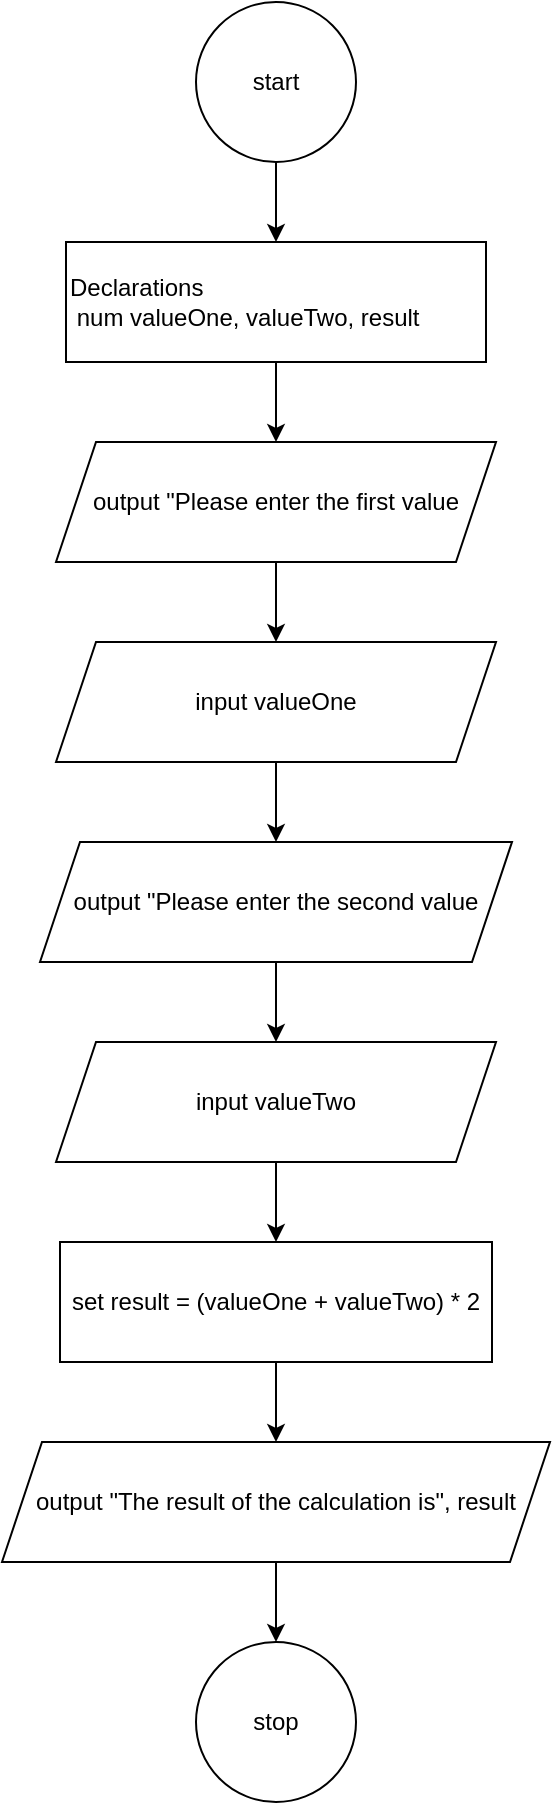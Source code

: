 <mxfile version="18.1.3" type="github">
  <diagram id="C5RBs43oDa-KdzZeNtuy" name="Page-1">
    <mxGraphModel dx="2370" dy="1287" grid="1" gridSize="10" guides="1" tooltips="1" connect="1" arrows="1" fold="1" page="1" pageScale="1" pageWidth="827" pageHeight="1169" math="0" shadow="0">
      <root>
        <mxCell id="WIyWlLk6GJQsqaUBKTNV-0" />
        <mxCell id="WIyWlLk6GJQsqaUBKTNV-1" parent="WIyWlLk6GJQsqaUBKTNV-0" />
        <mxCell id="I72ObrQ_RLQi7YqDiPYS-1" style="edgeStyle=orthogonalEdgeStyle;rounded=0;orthogonalLoop=1;jettySize=auto;html=1;exitX=0.5;exitY=1;exitDx=0;exitDy=0;entryX=0.5;entryY=0;entryDx=0;entryDy=0;" edge="1" parent="WIyWlLk6GJQsqaUBKTNV-1" source="I72ObrQ_RLQi7YqDiPYS-0" target="I72ObrQ_RLQi7YqDiPYS-2">
          <mxGeometry relative="1" as="geometry">
            <mxPoint x="414" y="220" as="targetPoint" />
          </mxGeometry>
        </mxCell>
        <mxCell id="I72ObrQ_RLQi7YqDiPYS-0" value="start" style="ellipse;whiteSpace=wrap;html=1;aspect=fixed;" vertex="1" parent="WIyWlLk6GJQsqaUBKTNV-1">
          <mxGeometry x="374" y="50" width="80" height="80" as="geometry" />
        </mxCell>
        <mxCell id="I72ObrQ_RLQi7YqDiPYS-5" style="edgeStyle=orthogonalEdgeStyle;rounded=0;orthogonalLoop=1;jettySize=auto;html=1;exitX=0.5;exitY=1;exitDx=0;exitDy=0;entryX=0.5;entryY=0;entryDx=0;entryDy=0;" edge="1" parent="WIyWlLk6GJQsqaUBKTNV-1" source="I72ObrQ_RLQi7YqDiPYS-2" target="I72ObrQ_RLQi7YqDiPYS-4">
          <mxGeometry relative="1" as="geometry" />
        </mxCell>
        <mxCell id="I72ObrQ_RLQi7YqDiPYS-2" value="Declarations&lt;br&gt;&lt;div style=&quot;&quot;&gt;&lt;span style=&quot;background-color: initial; white-space: pre;&quot;&gt;	&lt;/span&gt;&lt;span style=&quot;background-color: initial;&quot;&gt;num valueOne, valueTwo, result&lt;/span&gt;&lt;/div&gt;" style="rounded=0;whiteSpace=wrap;html=1;align=left;" vertex="1" parent="WIyWlLk6GJQsqaUBKTNV-1">
          <mxGeometry x="309" y="170" width="210" height="60" as="geometry" />
        </mxCell>
        <mxCell id="I72ObrQ_RLQi7YqDiPYS-7" style="edgeStyle=orthogonalEdgeStyle;rounded=0;orthogonalLoop=1;jettySize=auto;html=1;exitX=0.5;exitY=1;exitDx=0;exitDy=0;entryX=0.5;entryY=0;entryDx=0;entryDy=0;" edge="1" parent="WIyWlLk6GJQsqaUBKTNV-1" source="I72ObrQ_RLQi7YqDiPYS-4" target="I72ObrQ_RLQi7YqDiPYS-6">
          <mxGeometry relative="1" as="geometry" />
        </mxCell>
        <mxCell id="I72ObrQ_RLQi7YqDiPYS-4" value="output &quot;Please enter the first value" style="shape=parallelogram;perimeter=parallelogramPerimeter;whiteSpace=wrap;html=1;fixedSize=1;" vertex="1" parent="WIyWlLk6GJQsqaUBKTNV-1">
          <mxGeometry x="304" y="270" width="220" height="60" as="geometry" />
        </mxCell>
        <mxCell id="I72ObrQ_RLQi7YqDiPYS-6" value="input valueOne" style="shape=parallelogram;perimeter=parallelogramPerimeter;whiteSpace=wrap;html=1;fixedSize=1;" vertex="1" parent="WIyWlLk6GJQsqaUBKTNV-1">
          <mxGeometry x="304" y="370" width="220" height="60" as="geometry" />
        </mxCell>
        <mxCell id="I72ObrQ_RLQi7YqDiPYS-8" style="edgeStyle=orthogonalEdgeStyle;rounded=0;orthogonalLoop=1;jettySize=auto;html=1;exitX=0.5;exitY=1;exitDx=0;exitDy=0;entryX=0.5;entryY=0;entryDx=0;entryDy=0;" edge="1" parent="WIyWlLk6GJQsqaUBKTNV-1" target="I72ObrQ_RLQi7YqDiPYS-10" source="I72ObrQ_RLQi7YqDiPYS-6">
          <mxGeometry relative="1" as="geometry">
            <mxPoint x="414" y="430" as="sourcePoint" />
          </mxGeometry>
        </mxCell>
        <mxCell id="I72ObrQ_RLQi7YqDiPYS-9" style="edgeStyle=orthogonalEdgeStyle;rounded=0;orthogonalLoop=1;jettySize=auto;html=1;exitX=0.5;exitY=1;exitDx=0;exitDy=0;entryX=0.5;entryY=0;entryDx=0;entryDy=0;" edge="1" parent="WIyWlLk6GJQsqaUBKTNV-1" source="I72ObrQ_RLQi7YqDiPYS-10" target="I72ObrQ_RLQi7YqDiPYS-11">
          <mxGeometry relative="1" as="geometry" />
        </mxCell>
        <mxCell id="I72ObrQ_RLQi7YqDiPYS-10" value="output &quot;Please enter the second value" style="shape=parallelogram;perimeter=parallelogramPerimeter;whiteSpace=wrap;html=1;fixedSize=1;" vertex="1" parent="WIyWlLk6GJQsqaUBKTNV-1">
          <mxGeometry x="296" y="470" width="236" height="60" as="geometry" />
        </mxCell>
        <mxCell id="I72ObrQ_RLQi7YqDiPYS-13" style="edgeStyle=orthogonalEdgeStyle;rounded=0;orthogonalLoop=1;jettySize=auto;html=1;exitX=0.5;exitY=1;exitDx=0;exitDy=0;" edge="1" parent="WIyWlLk6GJQsqaUBKTNV-1" source="I72ObrQ_RLQi7YqDiPYS-11" target="I72ObrQ_RLQi7YqDiPYS-12">
          <mxGeometry relative="1" as="geometry" />
        </mxCell>
        <mxCell id="I72ObrQ_RLQi7YqDiPYS-11" value="input valueTwo" style="shape=parallelogram;perimeter=parallelogramPerimeter;whiteSpace=wrap;html=1;fixedSize=1;" vertex="1" parent="WIyWlLk6GJQsqaUBKTNV-1">
          <mxGeometry x="304" y="570" width="220" height="60" as="geometry" />
        </mxCell>
        <mxCell id="I72ObrQ_RLQi7YqDiPYS-15" style="edgeStyle=orthogonalEdgeStyle;rounded=0;orthogonalLoop=1;jettySize=auto;html=1;exitX=0.5;exitY=1;exitDx=0;exitDy=0;entryX=0.5;entryY=0;entryDx=0;entryDy=0;" edge="1" parent="WIyWlLk6GJQsqaUBKTNV-1" source="I72ObrQ_RLQi7YqDiPYS-12" target="I72ObrQ_RLQi7YqDiPYS-14">
          <mxGeometry relative="1" as="geometry" />
        </mxCell>
        <mxCell id="I72ObrQ_RLQi7YqDiPYS-12" value="set result = (valueOne + valueTwo) * 2" style="rounded=0;whiteSpace=wrap;html=1;" vertex="1" parent="WIyWlLk6GJQsqaUBKTNV-1">
          <mxGeometry x="306" y="670" width="216" height="60" as="geometry" />
        </mxCell>
        <mxCell id="I72ObrQ_RLQi7YqDiPYS-17" style="edgeStyle=orthogonalEdgeStyle;rounded=0;orthogonalLoop=1;jettySize=auto;html=1;exitX=0.5;exitY=1;exitDx=0;exitDy=0;" edge="1" parent="WIyWlLk6GJQsqaUBKTNV-1" source="I72ObrQ_RLQi7YqDiPYS-14" target="I72ObrQ_RLQi7YqDiPYS-16">
          <mxGeometry relative="1" as="geometry" />
        </mxCell>
        <mxCell id="I72ObrQ_RLQi7YqDiPYS-14" value="output &quot;The result of the calculation is&quot;, result" style="shape=parallelogram;perimeter=parallelogramPerimeter;whiteSpace=wrap;html=1;fixedSize=1;" vertex="1" parent="WIyWlLk6GJQsqaUBKTNV-1">
          <mxGeometry x="277" y="770" width="274" height="60" as="geometry" />
        </mxCell>
        <mxCell id="I72ObrQ_RLQi7YqDiPYS-16" value="stop" style="ellipse;whiteSpace=wrap;html=1;aspect=fixed;" vertex="1" parent="WIyWlLk6GJQsqaUBKTNV-1">
          <mxGeometry x="374" y="870" width="80" height="80" as="geometry" />
        </mxCell>
      </root>
    </mxGraphModel>
  </diagram>
</mxfile>
